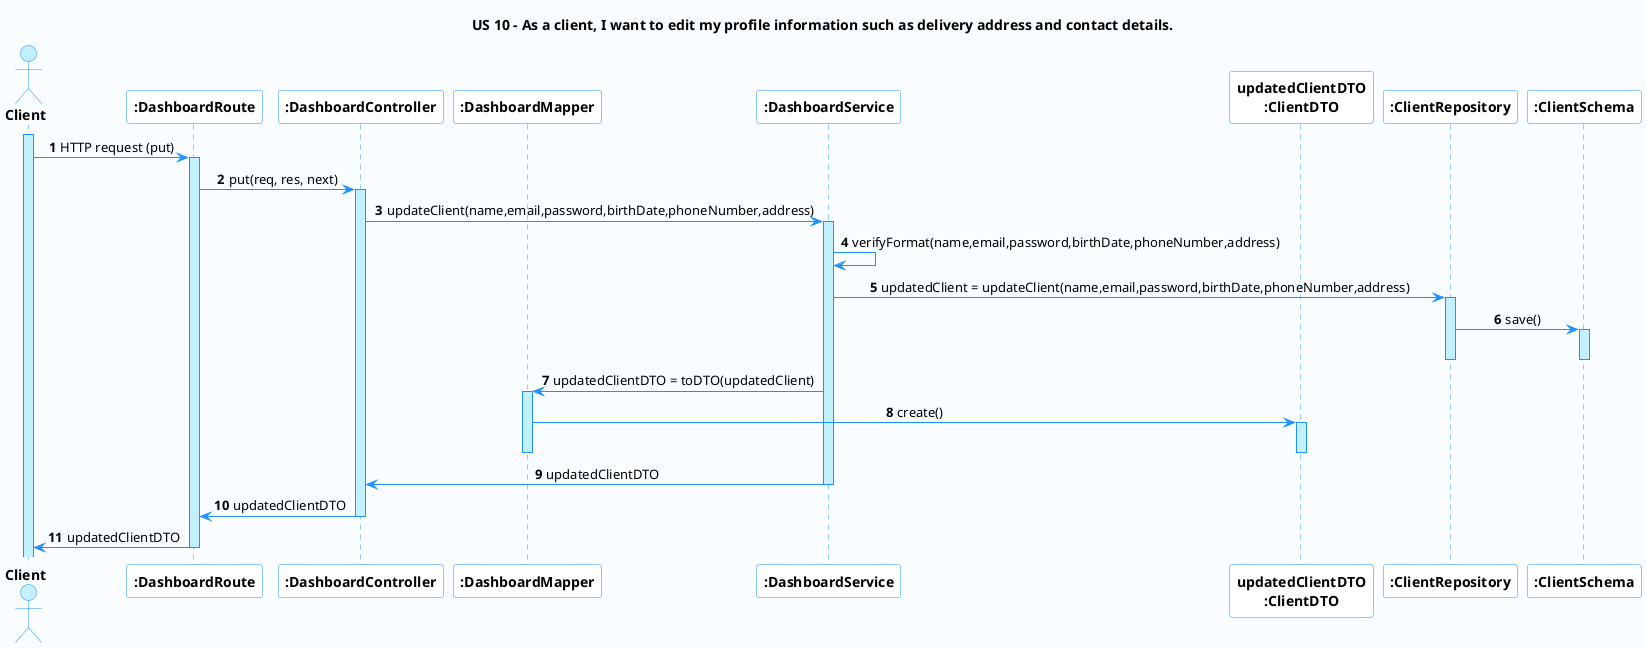@startuml hello

'-Style----------------------------------------------------------------------------------------------------------------

autonumber

skinparam DefaultTextAlignment center

skinparam BackgroundColor #fafdff

skinparam participant {
    BackgroundColor AWS_BG_COLOR
    BorderColor AWS_BORDER_COLOR
}

skinparam sequence {
    LifeLineBorderColor DodgerBlue
    LifeLineBackgroundColor APPLICATION

    ActorBackgroundColor APPLICATION
    ActorBorderColor DodgerBlue

    BackgroundColor #FFFFFF
    ArrowColor DodgerBlue
    BorderColor DodgerBlue
    ParticipantBorderColor DodgerBlue

    GroupBorderColor #082642
    GroupBackgroundColor APPLICATION
}

'-Title----------------------------------------------------------------------------------------------------------------

title US 10 - As a client, I want to edit my profile information such as delivery address and contact details.

'-Actors/Participants--------------------------------------------------------------------------------------------------

actor "<b>Client" as A
participant "<b>:DashboardRoute" as CR
participant "<b>:DashboardController" as CC
participant "<b>:DashboardMapper" as CM
participant "<b>:DashboardService" as CS
participant "<b>updatedClientDTO\n<b>:ClientDTO" as CD
participant "<b>:ClientRepository" as CREP
participant "<b>:ClientSchema" as CSC


'-Associations---------------------------------------------------------------------------------------------------------

activate A

A -> CR: HTTP request (put)
activate CR

CR -> CC: put(req, res, next)
activate CC

CC -> CS : updateClient(name,email,password,birthDate,phoneNumber,address)
activate CS
CS -> CS : verifyFormat(name,email,password,birthDate,phoneNumber,address)
CS -> CREP : updatedClient = updateClient(name,email,password,birthDate,phoneNumber,address)
activate CREP
CREP -> CSC : save()
activate CSC
deactivate CSC
deactivate CREP


CS -> CM : updatedClientDTO = toDTO(updatedClient)
activate CM
CM -> CD : create()
activate CD
deactivate CD
deactivate CM


CS -> CC : updatedClientDTO
deactivate CS
CC -> CR: updatedClientDTO
deactivate CC

CR -> A: updatedClientDTO
deactivate CR
'----------------------------------------------------------------------------------------------------------------------

@enduml